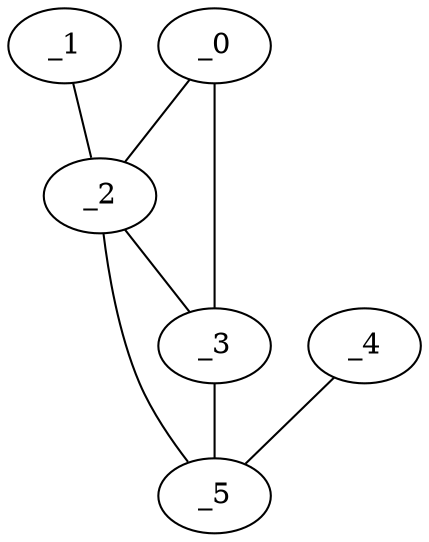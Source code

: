 graph EP1_0075 {
	_0	 [x="2.21373",
		y="2.15318"];
	_2	 [x="0.466038",
		y="0.900383"];
	_0 -- _2;
	_3	 [x="0.540048",
		y="3.10867"];
	_0 -- _3;
	_1	 [x="2.56348",
		y="0.928846"];
	_1 -- _2;
	_2 -- _3;
	_5	 [x="2.6562",
		y="1.82337"];
	_2 -- _5;
	_3 -- _5;
	_4	 [x="0.614515",
		y="1.4102"];
	_4 -- _5;
}
